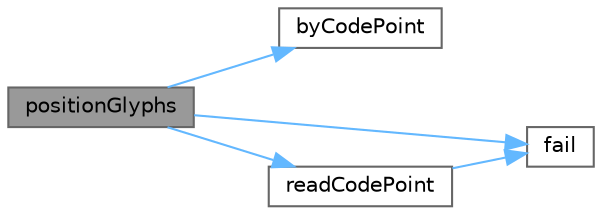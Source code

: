 digraph "positionGlyphs"
{
 // LATEX_PDF_SIZE
  bgcolor="transparent";
  edge [fontname=Helvetica,fontsize=10,labelfontname=Helvetica,labelfontsize=10];
  node [fontname=Helvetica,fontsize=10,shape=box,height=0.2,width=0.4];
  rankdir="LR";
  Node1 [label="positionGlyphs",height=0.2,width=0.4,color="gray40", fillcolor="grey60", style="filled", fontcolor="black",tooltip="Position a glyph within a 16-by-16 pixel bounding box."];
  Node1 -> Node2 [color="steelblue1",style="solid"];
  Node2 [label="byCodePoint",height=0.2,width=0.4,color="grey40", fillcolor="white", style="filled",URL="$hex2otf_8c.html#a0d187cc87528ef35478afd7a68309f08",tooltip="Compare two Unicode code points to determine which is greater."];
  Node1 -> Node3 [color="steelblue1",style="solid"];
  Node3 [label="fail",height=0.2,width=0.4,color="grey40", fillcolor="white", style="filled",URL="$hex2otf_8c.html#a2f5976201b1e630a94045f04a0348572",tooltip="Print an error message on stderr, then exit."];
  Node1 -> Node4 [color="steelblue1",style="solid"];
  Node4 [label="readCodePoint",height=0.2,width=0.4,color="grey40", fillcolor="white", style="filled",URL="$hex2otf_8c.html#ae28f2f636e4d3dd3b5784a3bc3f92b58",tooltip="Read up to 6 hexadecimal digits and a colon from file."];
  Node4 -> Node3 [color="steelblue1",style="solid"];
}
